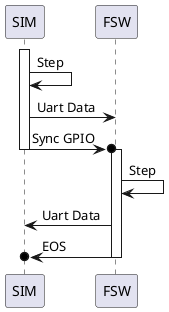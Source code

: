 @startuml
activate SIM
SIM -> SIM: Step
SIM -> FSW: Uart Data
SIM ->o FSW: Sync GPIO
deactivate SIM
activate FSW
FSW -> FSW: Step
FSW -> SIM: Uart Data
FSW ->o SIM: EOS
deactivate FSW
@enduml